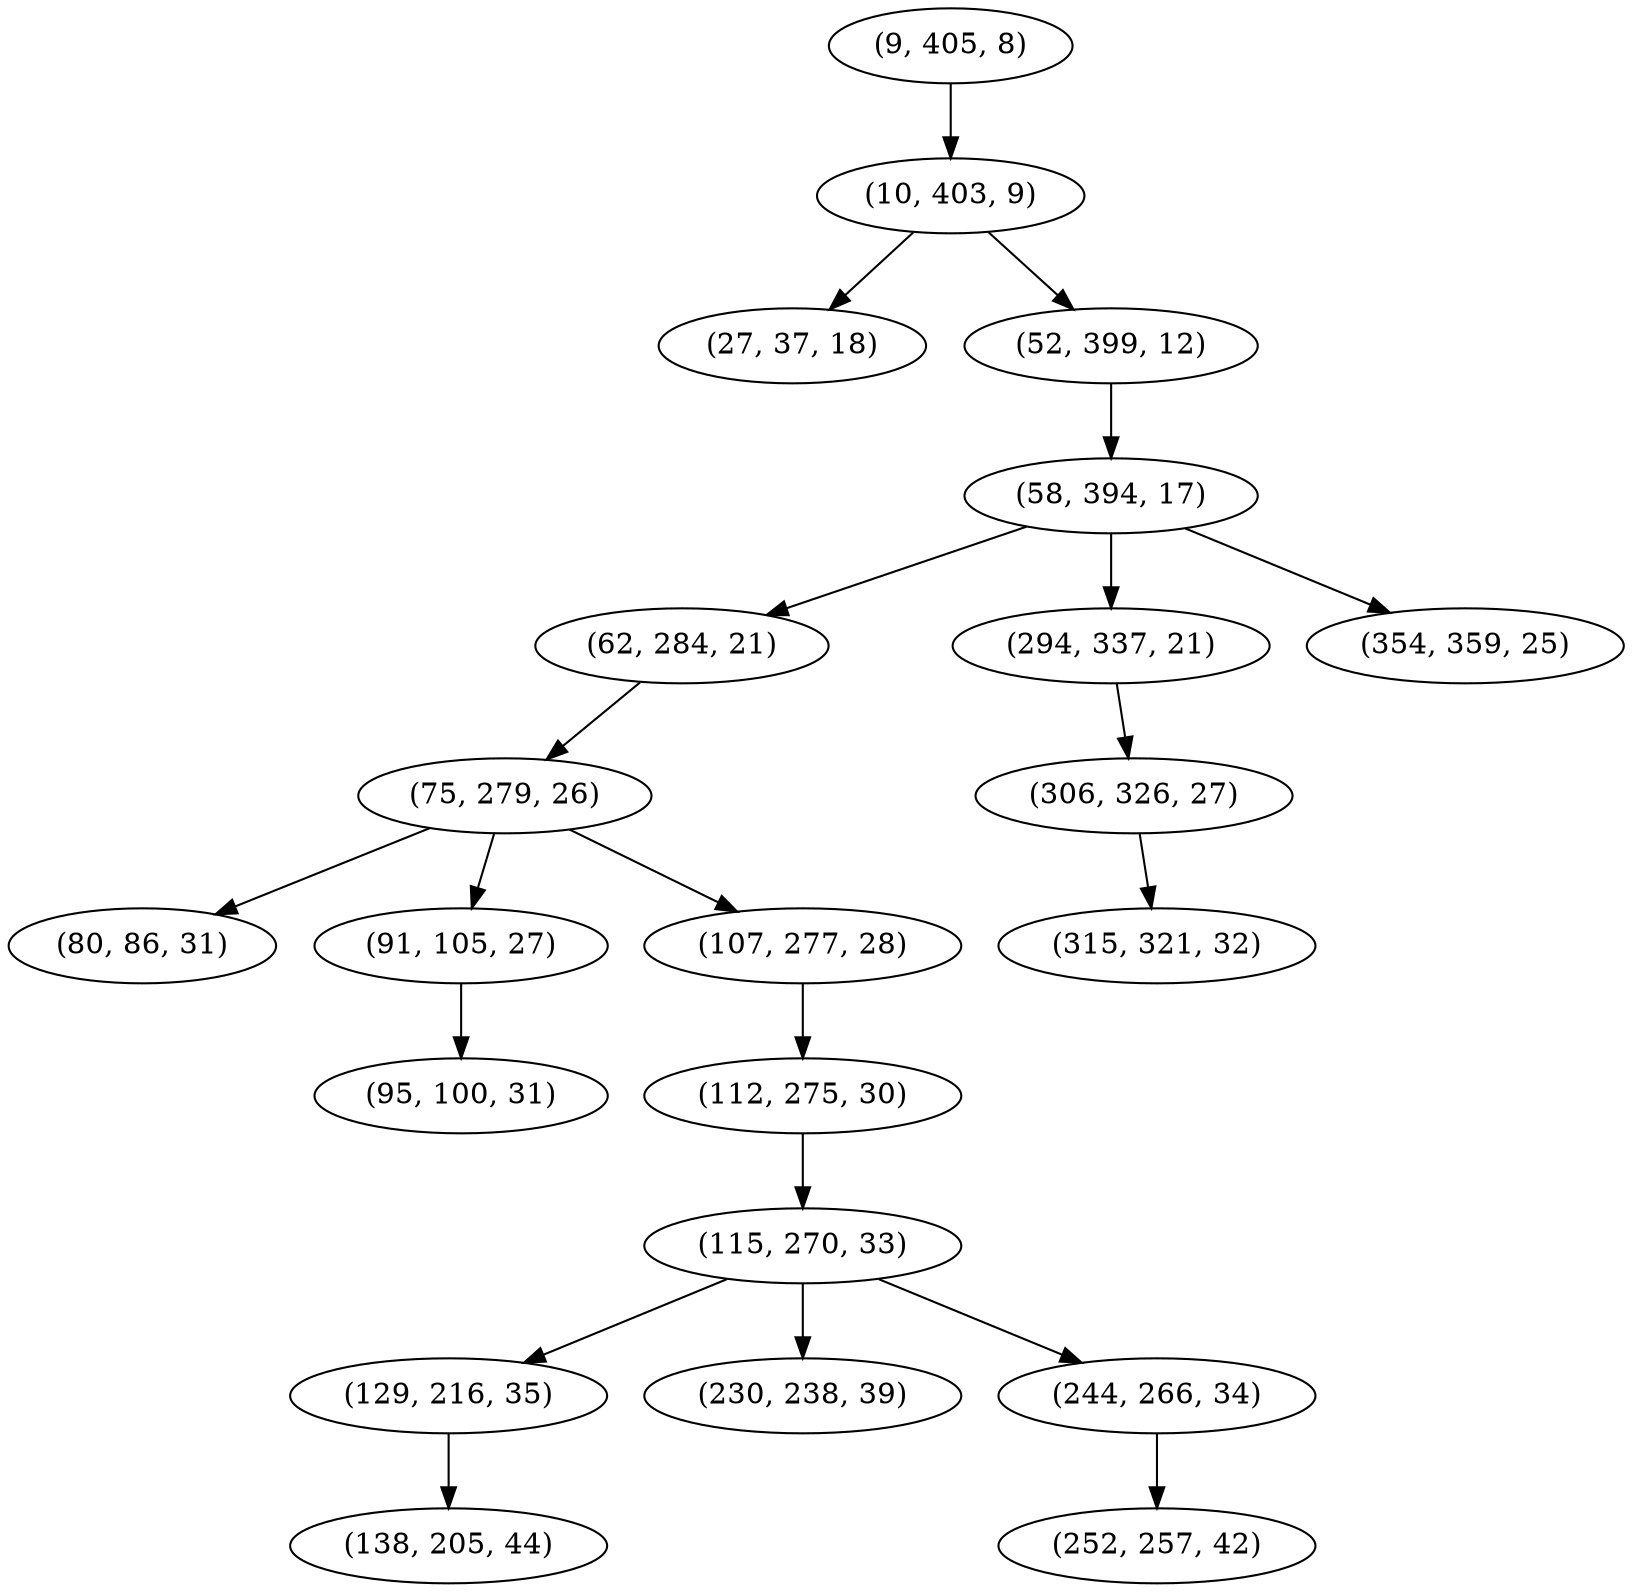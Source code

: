 digraph tree {
    "(9, 405, 8)";
    "(10, 403, 9)";
    "(27, 37, 18)";
    "(52, 399, 12)";
    "(58, 394, 17)";
    "(62, 284, 21)";
    "(75, 279, 26)";
    "(80, 86, 31)";
    "(91, 105, 27)";
    "(95, 100, 31)";
    "(107, 277, 28)";
    "(112, 275, 30)";
    "(115, 270, 33)";
    "(129, 216, 35)";
    "(138, 205, 44)";
    "(230, 238, 39)";
    "(244, 266, 34)";
    "(252, 257, 42)";
    "(294, 337, 21)";
    "(306, 326, 27)";
    "(315, 321, 32)";
    "(354, 359, 25)";
    "(9, 405, 8)" -> "(10, 403, 9)";
    "(10, 403, 9)" -> "(27, 37, 18)";
    "(10, 403, 9)" -> "(52, 399, 12)";
    "(52, 399, 12)" -> "(58, 394, 17)";
    "(58, 394, 17)" -> "(62, 284, 21)";
    "(58, 394, 17)" -> "(294, 337, 21)";
    "(58, 394, 17)" -> "(354, 359, 25)";
    "(62, 284, 21)" -> "(75, 279, 26)";
    "(75, 279, 26)" -> "(80, 86, 31)";
    "(75, 279, 26)" -> "(91, 105, 27)";
    "(75, 279, 26)" -> "(107, 277, 28)";
    "(91, 105, 27)" -> "(95, 100, 31)";
    "(107, 277, 28)" -> "(112, 275, 30)";
    "(112, 275, 30)" -> "(115, 270, 33)";
    "(115, 270, 33)" -> "(129, 216, 35)";
    "(115, 270, 33)" -> "(230, 238, 39)";
    "(115, 270, 33)" -> "(244, 266, 34)";
    "(129, 216, 35)" -> "(138, 205, 44)";
    "(244, 266, 34)" -> "(252, 257, 42)";
    "(294, 337, 21)" -> "(306, 326, 27)";
    "(306, 326, 27)" -> "(315, 321, 32)";
}
